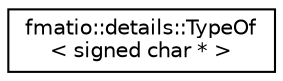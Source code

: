 digraph "Graphical Class Hierarchy"
{
 // LATEX_PDF_SIZE
  edge [fontname="Helvetica",fontsize="10",labelfontname="Helvetica",labelfontsize="10"];
  node [fontname="Helvetica",fontsize="10",shape=record];
  rankdir="LR";
  Node0 [label="fmatio::details::TypeOf\l\< signed char * \>",height=0.2,width=0.4,color="black", fillcolor="white", style="filled",URL="$structfmatio_1_1details_1_1TypeOf_3_01signed_01char_01_5_01_4.html",tooltip="Format argument type definition for signed char string type."];
}
